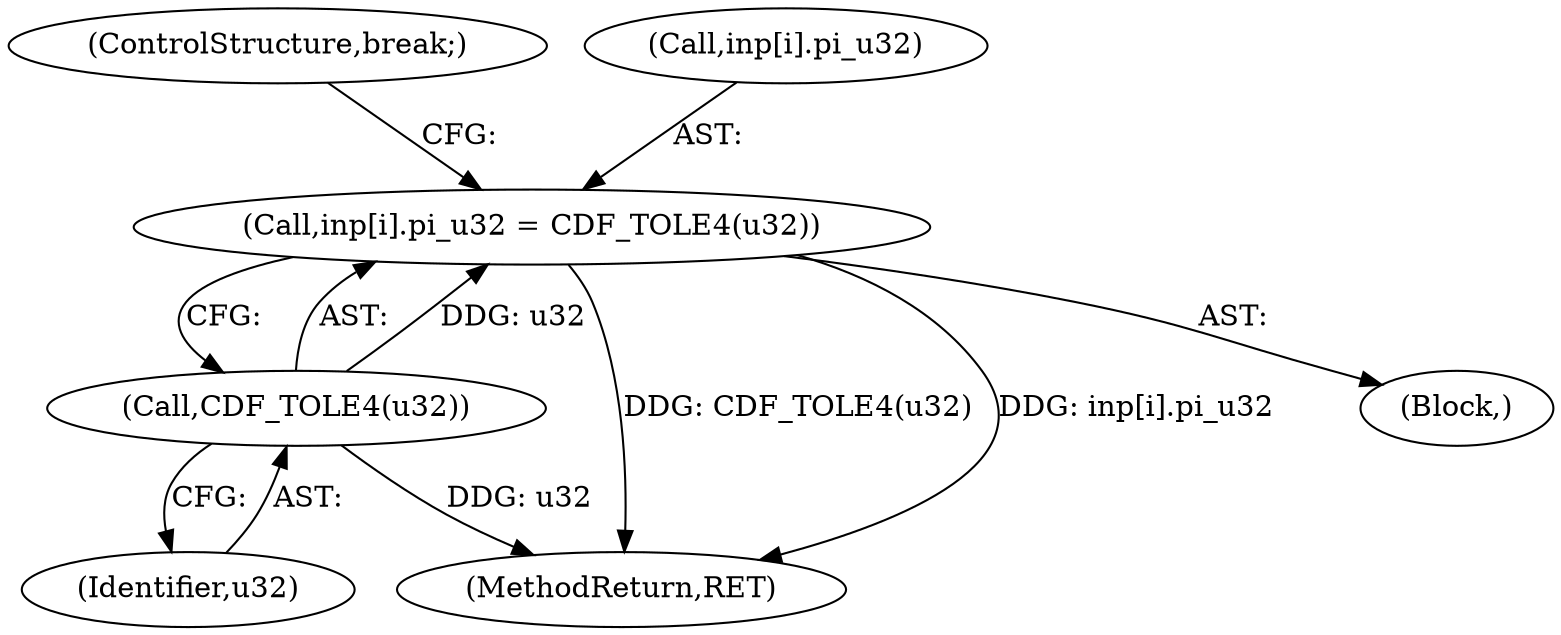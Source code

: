 digraph "0_file_1aec04dbf8a24b8a6ba64c4f74efa0628e36db0b@array" {
"1000481" [label="(Call,inp[i].pi_u32 = CDF_TOLE4(u32))"];
"1000487" [label="(Call,CDF_TOLE4(u32))"];
"1000489" [label="(ControlStructure,break;)"];
"1000487" [label="(Call,CDF_TOLE4(u32))"];
"1000839" [label="(MethodReturn,RET)"];
"1000488" [label="(Identifier,u32)"];
"1000393" [label="(Block,)"];
"1000482" [label="(Call,inp[i].pi_u32)"];
"1000481" [label="(Call,inp[i].pi_u32 = CDF_TOLE4(u32))"];
"1000481" -> "1000393"  [label="AST: "];
"1000481" -> "1000487"  [label="CFG: "];
"1000482" -> "1000481"  [label="AST: "];
"1000487" -> "1000481"  [label="AST: "];
"1000489" -> "1000481"  [label="CFG: "];
"1000481" -> "1000839"  [label="DDG: CDF_TOLE4(u32)"];
"1000481" -> "1000839"  [label="DDG: inp[i].pi_u32"];
"1000487" -> "1000481"  [label="DDG: u32"];
"1000487" -> "1000488"  [label="CFG: "];
"1000488" -> "1000487"  [label="AST: "];
"1000487" -> "1000839"  [label="DDG: u32"];
}
